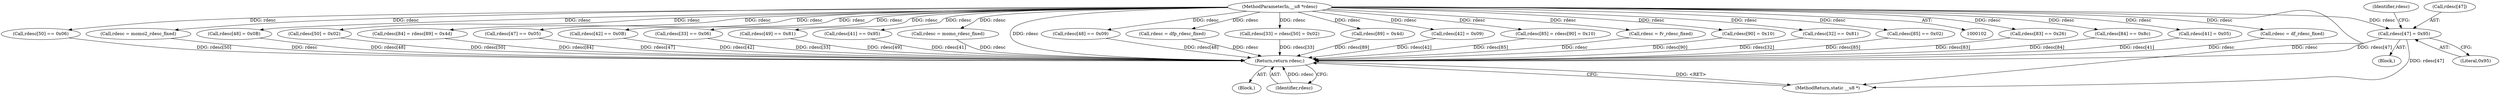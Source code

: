 digraph "0_linux_4ab25786c87eb20857bbb715c3ae34ec8fd6a214_1@pointer" {
"1000398" [label="(Call,rdesc[47] = 0x95)"];
"1000104" [label="(MethodParameterIn,__u8 *rdesc)"];
"1000409" [label="(Return,return rdesc;)"];
"1000379" [label="(Call,rdesc[48] == 0x09)"];
"1000345" [label="(Call,rdesc = dfp_rdesc_fixed)"];
"1000206" [label="(Call,rdesc[33] = rdesc[50] = 0x02)"];
"1000104" [label="(MethodParameterIn,__u8 *rdesc)"];
"1000153" [label="(Call,rdesc[89] = 0x4d)"];
"1000411" [label="(MethodReturn,static __u8 *)"];
"1000393" [label="(Call,rdesc[42] = 0x09)"];
"1000158" [label="(Call,rdesc[85] = rdesc[90] = 0x10)"];
"1000326" [label="(Call,rdesc = fv_rdesc_fixed)"];
"1000402" [label="(Literal,0x95)"];
"1000399" [label="(Call,rdesc[47])"];
"1000106" [label="(Block,)"];
"1000180" [label="(Call,rdesc[32] == 0x81)"];
"1000140" [label="(Call,rdesc[85] == 0x02)"];
"1000162" [label="(Call,rdesc[90] = 0x10)"];
"1000129" [label="(Call,rdesc[83] == 0x26)"];
"1000135" [label="(Call,rdesc[84] == 0x8c)"];
"1000388" [label="(Call,rdesc[41] = 0x05)"];
"1000269" [label="(Call,rdesc = df_rdesc_fixed)"];
"1000197" [label="(Call,rdesc[50] == 0x06)"];
"1000307" [label="(Call,rdesc = momo2_rdesc_fixed)"];
"1000403" [label="(Call,rdesc[48] = 0x0B)"];
"1000210" [label="(Call,rdesc[50] = 0x02)"];
"1000149" [label="(Call,rdesc[84] = rdesc[89] = 0x4d)"];
"1000410" [label="(Identifier,rdesc)"];
"1000384" [label="(Block,)"];
"1000374" [label="(Call,rdesc[47] == 0x05)"];
"1000405" [label="(Identifier,rdesc)"];
"1000398" [label="(Call,rdesc[47] = 0x95)"];
"1000368" [label="(Call,rdesc[42] == 0x0B)"];
"1000409" [label="(Return,return rdesc;)"];
"1000186" [label="(Call,rdesc[33] == 0x06)"];
"1000192" [label="(Call,rdesc[49] == 0x81)"];
"1000362" [label="(Call,rdesc[41] == 0x95)"];
"1000288" [label="(Call,rdesc = momo_rdesc_fixed)"];
"1000398" -> "1000384"  [label="AST: "];
"1000398" -> "1000402"  [label="CFG: "];
"1000399" -> "1000398"  [label="AST: "];
"1000402" -> "1000398"  [label="AST: "];
"1000405" -> "1000398"  [label="CFG: "];
"1000398" -> "1000411"  [label="DDG: rdesc[47]"];
"1000104" -> "1000398"  [label="DDG: rdesc"];
"1000398" -> "1000409"  [label="DDG: rdesc[47]"];
"1000104" -> "1000102"  [label="AST: "];
"1000104" -> "1000411"  [label="DDG: rdesc"];
"1000104" -> "1000129"  [label="DDG: rdesc"];
"1000104" -> "1000135"  [label="DDG: rdesc"];
"1000104" -> "1000140"  [label="DDG: rdesc"];
"1000104" -> "1000149"  [label="DDG: rdesc"];
"1000104" -> "1000153"  [label="DDG: rdesc"];
"1000104" -> "1000158"  [label="DDG: rdesc"];
"1000104" -> "1000162"  [label="DDG: rdesc"];
"1000104" -> "1000180"  [label="DDG: rdesc"];
"1000104" -> "1000186"  [label="DDG: rdesc"];
"1000104" -> "1000192"  [label="DDG: rdesc"];
"1000104" -> "1000197"  [label="DDG: rdesc"];
"1000104" -> "1000206"  [label="DDG: rdesc"];
"1000104" -> "1000210"  [label="DDG: rdesc"];
"1000104" -> "1000269"  [label="DDG: rdesc"];
"1000104" -> "1000288"  [label="DDG: rdesc"];
"1000104" -> "1000307"  [label="DDG: rdesc"];
"1000104" -> "1000326"  [label="DDG: rdesc"];
"1000104" -> "1000345"  [label="DDG: rdesc"];
"1000104" -> "1000362"  [label="DDG: rdesc"];
"1000104" -> "1000368"  [label="DDG: rdesc"];
"1000104" -> "1000374"  [label="DDG: rdesc"];
"1000104" -> "1000379"  [label="DDG: rdesc"];
"1000104" -> "1000388"  [label="DDG: rdesc"];
"1000104" -> "1000393"  [label="DDG: rdesc"];
"1000104" -> "1000403"  [label="DDG: rdesc"];
"1000104" -> "1000409"  [label="DDG: rdesc"];
"1000409" -> "1000106"  [label="AST: "];
"1000409" -> "1000410"  [label="CFG: "];
"1000410" -> "1000409"  [label="AST: "];
"1000411" -> "1000409"  [label="CFG: "];
"1000409" -> "1000411"  [label="DDG: <RET>"];
"1000410" -> "1000409"  [label="DDG: rdesc"];
"1000129" -> "1000409"  [label="DDG: rdesc[83]"];
"1000186" -> "1000409"  [label="DDG: rdesc[33]"];
"1000388" -> "1000409"  [label="DDG: rdesc[41]"];
"1000403" -> "1000409"  [label="DDG: rdesc[48]"];
"1000140" -> "1000409"  [label="DDG: rdesc[85]"];
"1000180" -> "1000409"  [label="DDG: rdesc[32]"];
"1000206" -> "1000409"  [label="DDG: rdesc[33]"];
"1000153" -> "1000409"  [label="DDG: rdesc[89]"];
"1000135" -> "1000409"  [label="DDG: rdesc[84]"];
"1000158" -> "1000409"  [label="DDG: rdesc[85]"];
"1000368" -> "1000409"  [label="DDG: rdesc[42]"];
"1000393" -> "1000409"  [label="DDG: rdesc[42]"];
"1000374" -> "1000409"  [label="DDG: rdesc[47]"];
"1000379" -> "1000409"  [label="DDG: rdesc[48]"];
"1000288" -> "1000409"  [label="DDG: rdesc"];
"1000192" -> "1000409"  [label="DDG: rdesc[49]"];
"1000210" -> "1000409"  [label="DDG: rdesc[50]"];
"1000269" -> "1000409"  [label="DDG: rdesc"];
"1000149" -> "1000409"  [label="DDG: rdesc[84]"];
"1000345" -> "1000409"  [label="DDG: rdesc"];
"1000326" -> "1000409"  [label="DDG: rdesc"];
"1000162" -> "1000409"  [label="DDG: rdesc[90]"];
"1000307" -> "1000409"  [label="DDG: rdesc"];
"1000362" -> "1000409"  [label="DDG: rdesc[41]"];
"1000197" -> "1000409"  [label="DDG: rdesc[50]"];
}
